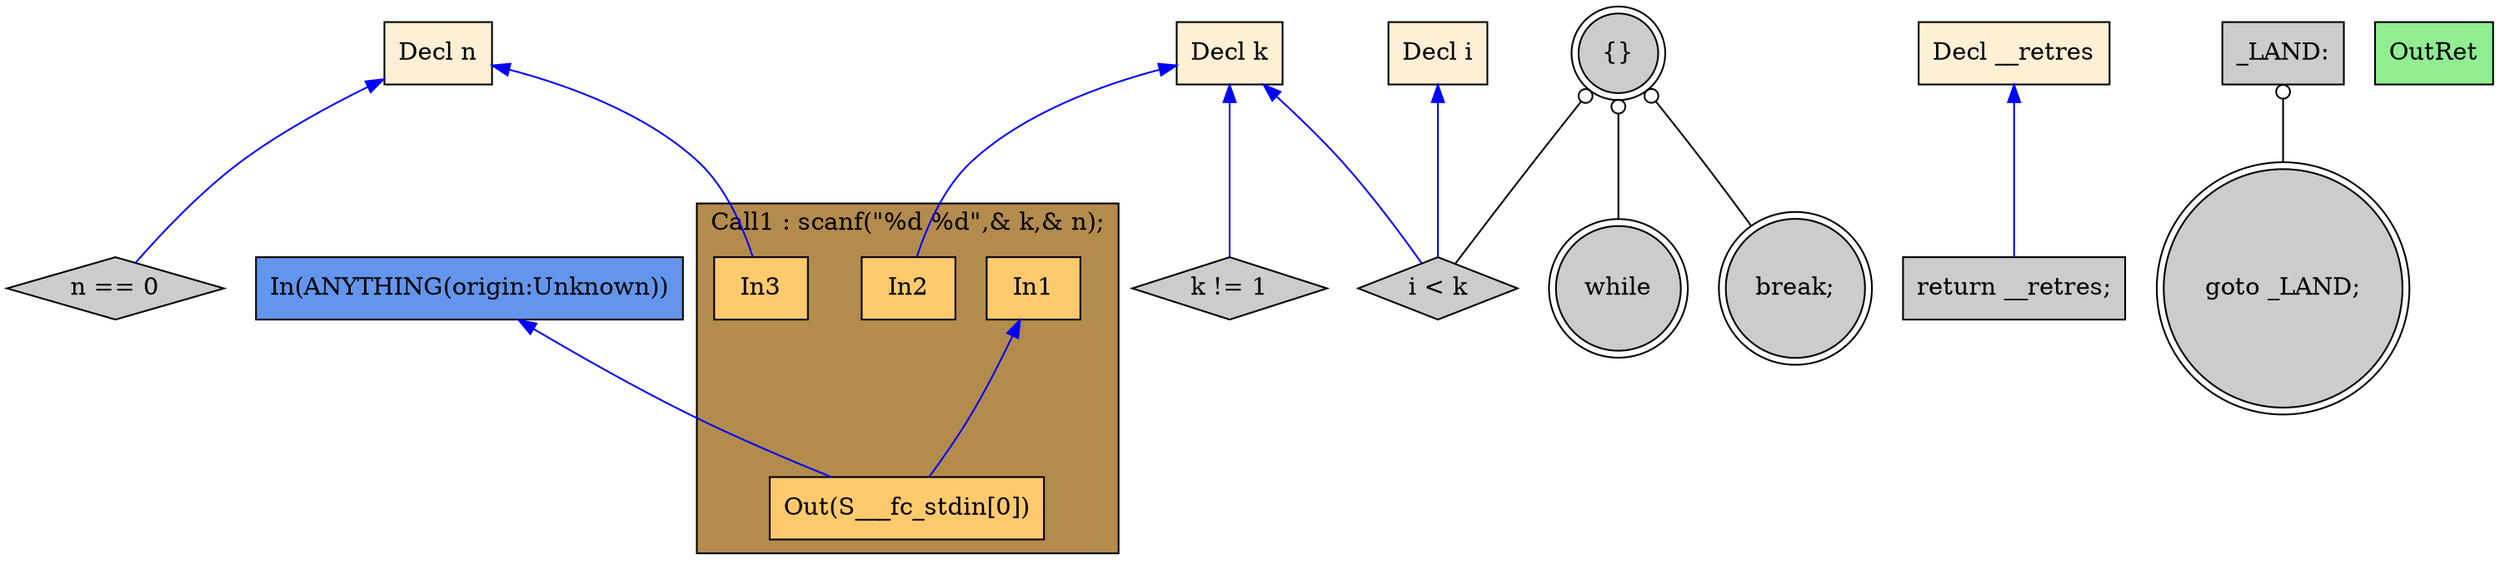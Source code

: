 digraph G {
  rankdir=TB;
  node [style="filled", ];
  2 [label="Decl i", fillcolor="#FFEFD5", shape=box, ];
  3 [label="Decl k", fillcolor="#FFEFD5", shape=box, ];
  4 [label="Decl n", fillcolor="#FFEFD5", shape=box, ];
  5 [label="Decl __retres", fillcolor="#FFEFD5", shape=box, ];
  7 [label="In1", fillcolor="#FFCA6E", shape=box, ];
  8 [label="In2", fillcolor="#FFCA6E", shape=box, ];
  9 [label="In3", fillcolor="#FFCA6E", shape=box, ];
  10 [label="Out(S___fc_stdin[0])", fillcolor="#FFCA6E", shape=box, ];
  11 [label="n == 0", fillcolor="#CCCCCC", shape=diamond, ];
  12 [label="k != 1", fillcolor="#CCCCCC", shape=diamond, ];
  13 [label="goto _LAND;", fillcolor="#CCCCCC", shape=doublecircle, ];
  14 [label="_LAND:", fillcolor="#CCCCCC", shape=box, ];
  15 [label="{}", fillcolor="#CCCCCC", shape=doublecircle, ];
  16 [label="while", fillcolor="#CCCCCC", shape=doublecircle, ];
  17 [label="i < k", fillcolor="#CCCCCC", shape=diamond, ];
  18 [label="break;", fillcolor="#CCCCCC", shape=doublecircle, ];
  19 [label="return __retres;", fillcolor="#CCCCCC", shape=box, ];
  20 [label="OutRet", fillcolor="#90EE90", shape=box, ];
  21 [label="In(ANYTHING(origin:Unknown))", fillcolor="#6495ED", shape=box, ];
  
  subgraph cluster_Call1 { label="Call1 : scanf(\"%d %d\",& k,& n);";
                           fillcolor="#B38B4D"; style="filled"; 10;9;8;7;
     };
  
  edge [dir=back, ];
  3 -> 8 [color="#0000FF", ];
  4 -> 9 [color="#0000FF", ];
  7 -> 10 [color="#0000FF", ];
  21 -> 10 [color="#0000FF", ];
  4 -> 11 [color="#0000FF", ];
  3 -> 12 [color="#0000FF", ];
  14 -> 13 [color="#000000", arrowtail=odot, ];
  15 -> 16 [color="#000000", arrowtail=odot, ];
  2 -> 17 [color="#0000FF", ];
  3 -> 17 [color="#0000FF", ];
  15 -> 17 [color="#000000", arrowtail=odot, ];
  15 -> 18 [color="#000000", arrowtail=odot, ];
  5 -> 19 [color="#0000FF", ];
  
  }